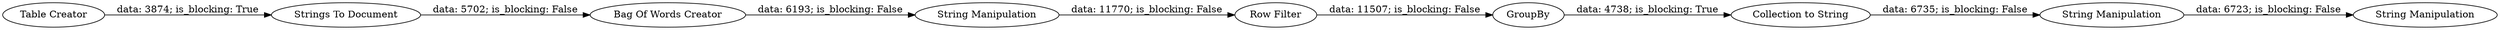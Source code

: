 digraph {
	"-3920564395523944199_8" [label=GroupBy]
	"-3920564395523944199_13" [label="String Manipulation"]
	"-3920564395523944199_1" [label="Table Creator"]
	"-3920564395523944199_14" [label="String Manipulation"]
	"-3920564395523944199_4" [label="String Manipulation"]
	"-3920564395523944199_3" [label="Bag Of Words Creator"]
	"-3920564395523944199_10" [label="Row Filter"]
	"-3920564395523944199_2" [label="Strings To Document"]
	"-3920564395523944199_12" [label="Collection to String"]
	"-3920564395523944199_10" -> "-3920564395523944199_8" [label="data: 11507; is_blocking: False"]
	"-3920564395523944199_8" -> "-3920564395523944199_12" [label="data: 4738; is_blocking: True"]
	"-3920564395523944199_13" -> "-3920564395523944199_14" [label="data: 6723; is_blocking: False"]
	"-3920564395523944199_3" -> "-3920564395523944199_4" [label="data: 6193; is_blocking: False"]
	"-3920564395523944199_2" -> "-3920564395523944199_3" [label="data: 5702; is_blocking: False"]
	"-3920564395523944199_12" -> "-3920564395523944199_13" [label="data: 6735; is_blocking: False"]
	"-3920564395523944199_1" -> "-3920564395523944199_2" [label="data: 3874; is_blocking: True"]
	"-3920564395523944199_4" -> "-3920564395523944199_10" [label="data: 11770; is_blocking: False"]
	rankdir=LR
}
